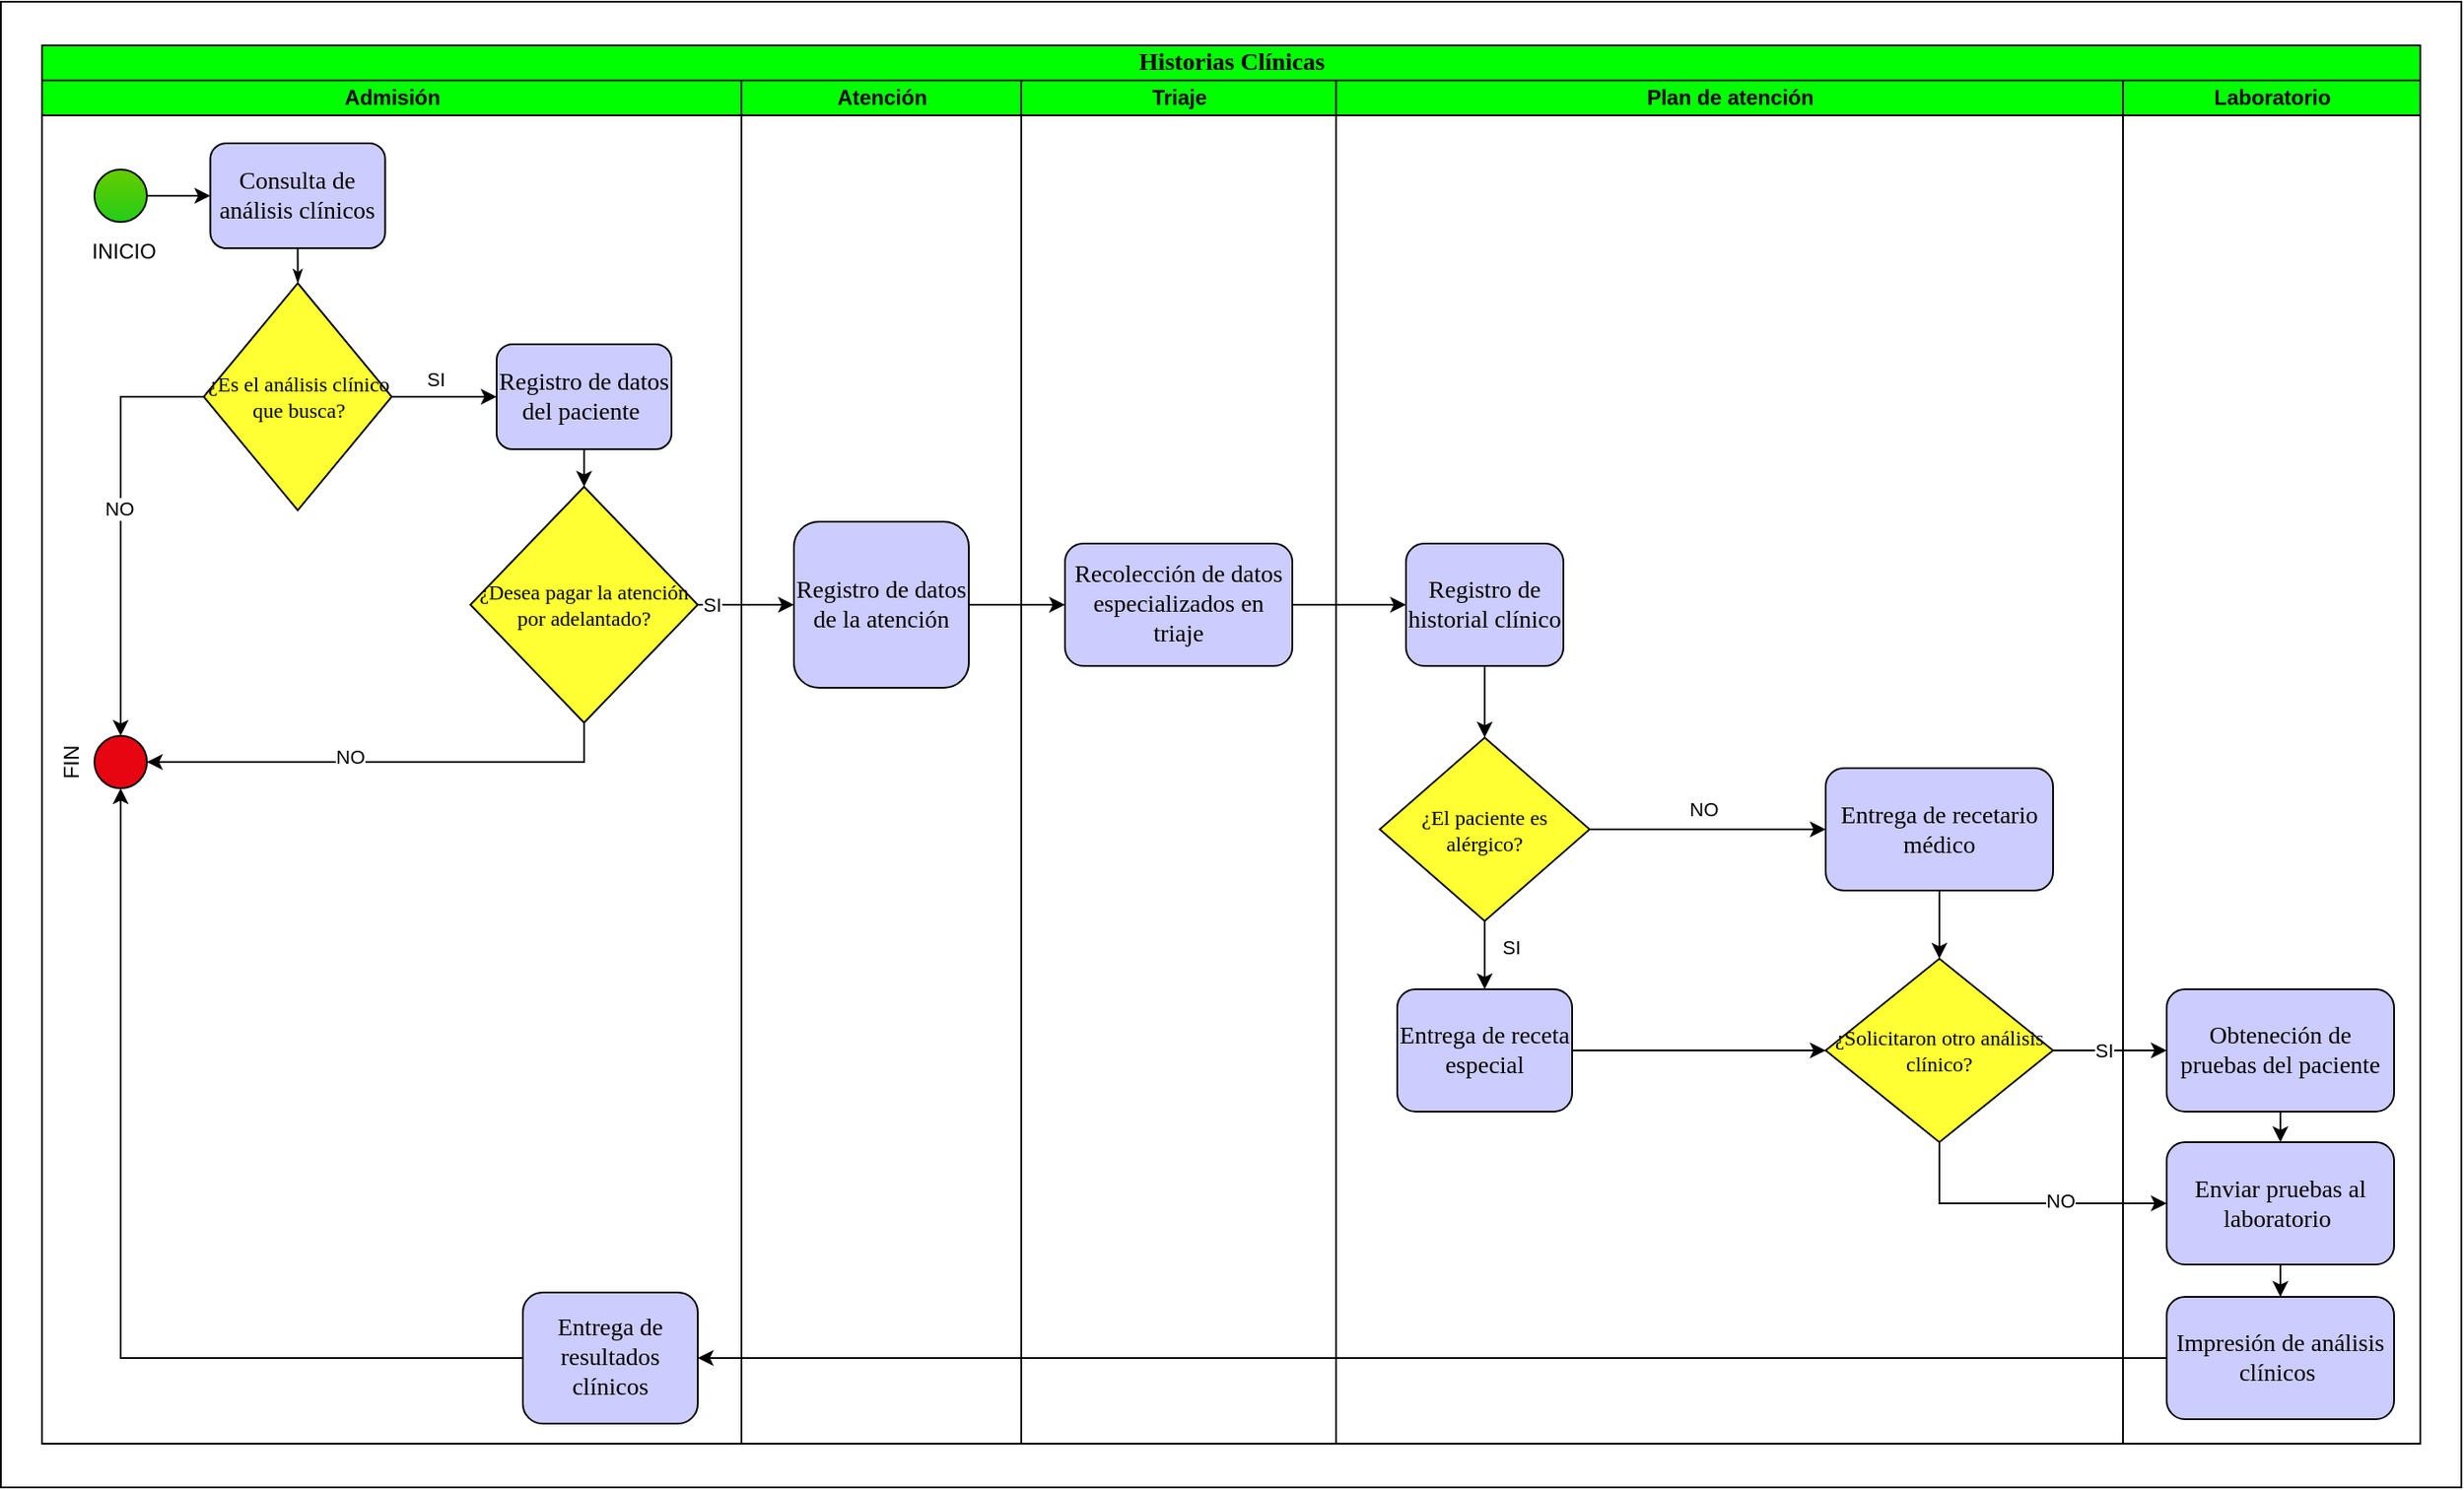 <mxfile version="24.8.3">
  <diagram name="Page-1" id="74e2e168-ea6b-b213-b513-2b3c1d86103e">
    <mxGraphModel dx="3056" dy="1872" grid="1" gridSize="10" guides="1" tooltips="1" connect="1" arrows="1" fold="1" page="1" pageScale="1" pageWidth="1100" pageHeight="850" background="none" math="0" shadow="0">
      <root>
        <mxCell id="0" />
        <mxCell id="1" parent="0" />
        <mxCell id="pPttMajYSx2huKxtnP8c-76" value="" style="group" vertex="1" connectable="0" parent="1">
          <mxGeometry x="-3.5" y="-21" width="1407" height="850" as="geometry" />
        </mxCell>
        <mxCell id="pPttMajYSx2huKxtnP8c-75" value="" style="rounded=0;whiteSpace=wrap;html=1;" vertex="1" parent="pPttMajYSx2huKxtnP8c-76">
          <mxGeometry width="1407" height="850" as="geometry" />
        </mxCell>
        <mxCell id="77e6c97f196da883-1" value="&lt;font style=&quot;font-size: 14px;&quot;&gt;Historias Clínicas&lt;/font&gt;" style="swimlane;html=1;childLayout=stackLayout;startSize=20;rounded=0;shadow=0;labelBackgroundColor=none;strokeWidth=1;fontFamily=Verdana;fontSize=8;align=center;fillColor=#00FF00;" parent="pPttMajYSx2huKxtnP8c-76" vertex="1">
          <mxGeometry x="23.5" y="25" width="1360" height="800" as="geometry" />
        </mxCell>
        <mxCell id="77e6c97f196da883-2" value="&lt;span style=&quot;&quot;&gt;Admisión&lt;/span&gt;" style="swimlane;html=1;startSize=20;fillColor=#00FF00;fontColor=default;labelBackgroundColor=none;" parent="77e6c97f196da883-1" vertex="1">
          <mxGeometry y="20" width="400" height="780" as="geometry" />
        </mxCell>
        <mxCell id="77e6c97f196da883-8" value="&lt;font style=&quot;font-size: 14px;&quot;&gt;Consulta de análisis clínicos&lt;/font&gt;" style="rounded=1;whiteSpace=wrap;html=1;shadow=0;labelBackgroundColor=none;strokeWidth=1;fontFamily=Verdana;fontSize=8;align=center;fillColor=#CCCCFF;" parent="77e6c97f196da883-2" vertex="1">
          <mxGeometry x="96.25" y="36" width="100" height="60" as="geometry" />
        </mxCell>
        <mxCell id="pPttMajYSx2huKxtnP8c-7" style="edgeStyle=orthogonalEdgeStyle;rounded=0;orthogonalLoop=1;jettySize=auto;html=1;" edge="1" parent="77e6c97f196da883-2" source="pPttMajYSx2huKxtnP8c-6" target="77e6c97f196da883-8">
          <mxGeometry relative="1" as="geometry" />
        </mxCell>
        <mxCell id="pPttMajYSx2huKxtnP8c-6" value="" style="ellipse;whiteSpace=wrap;html=1;gradientColor=#24cd18;fillColor=#66CC00;" vertex="1" parent="77e6c97f196da883-2">
          <mxGeometry x="30" y="51" width="30" height="30" as="geometry" />
        </mxCell>
        <mxCell id="pPttMajYSx2huKxtnP8c-8" value="INICIO" style="text;html=1;align=center;verticalAlign=middle;whiteSpace=wrap;rounded=0;" vertex="1" parent="77e6c97f196da883-2">
          <mxGeometry x="17" y="90" width="60" height="15" as="geometry" />
        </mxCell>
        <mxCell id="pPttMajYSx2huKxtnP8c-11" style="edgeStyle=orthogonalEdgeStyle;rounded=0;orthogonalLoop=1;jettySize=auto;html=1;entryX=0;entryY=0.5;entryDx=0;entryDy=0;exitX=1;exitY=0.5;exitDx=0;exitDy=0;" edge="1" parent="77e6c97f196da883-2" source="77e6c97f196da883-13" target="77e6c97f196da883-11">
          <mxGeometry relative="1" as="geometry">
            <Array as="points">
              <mxPoint x="230" y="181" />
              <mxPoint x="230" y="181" />
            </Array>
          </mxGeometry>
        </mxCell>
        <mxCell id="pPttMajYSx2huKxtnP8c-17" value="SI" style="edgeLabel;html=1;align=center;verticalAlign=middle;resizable=0;points=[];" vertex="1" connectable="0" parent="pPttMajYSx2huKxtnP8c-11">
          <mxGeometry x="-0.188" y="-4" relative="1" as="geometry">
            <mxPoint y="-14" as="offset" />
          </mxGeometry>
        </mxCell>
        <mxCell id="77e6c97f196da883-13" value="&lt;font style=&quot;font-size: 12px;&quot;&gt;¿Es el análisis clínico que busca?&lt;/font&gt;" style="rhombus;whiteSpace=wrap;html=1;rounded=0;shadow=0;labelBackgroundColor=none;strokeWidth=1;fontFamily=Verdana;fontSize=8;align=center;fillColor=#FFFF33;" parent="77e6c97f196da883-2" vertex="1">
          <mxGeometry x="92.5" y="116" width="107.5" height="130" as="geometry" />
        </mxCell>
        <mxCell id="77e6c97f196da883-29" style="edgeStyle=orthogonalEdgeStyle;rounded=1;html=1;labelBackgroundColor=none;startArrow=none;startFill=0;startSize=5;endArrow=classicThin;endFill=1;endSize=5;jettySize=auto;orthogonalLoop=1;strokeWidth=1;fontFamily=Verdana;fontSize=8;exitX=0.5;exitY=1;exitDx=0;exitDy=0;" parent="77e6c97f196da883-2" source="77e6c97f196da883-8" target="77e6c97f196da883-13" edge="1">
          <mxGeometry relative="1" as="geometry" />
        </mxCell>
        <mxCell id="pPttMajYSx2huKxtnP8c-73" style="edgeStyle=orthogonalEdgeStyle;rounded=0;orthogonalLoop=1;jettySize=auto;html=1;entryX=0.5;entryY=0;entryDx=0;entryDy=0;" edge="1" parent="77e6c97f196da883-2" source="77e6c97f196da883-11" target="pPttMajYSx2huKxtnP8c-19">
          <mxGeometry relative="1" as="geometry" />
        </mxCell>
        <mxCell id="77e6c97f196da883-11" value="&lt;font style=&quot;font-size: 14px;&quot;&gt;Registro de datos del paciente&amp;nbsp;&lt;/font&gt;" style="rounded=1;whiteSpace=wrap;html=1;shadow=0;labelBackgroundColor=none;strokeWidth=1;fontFamily=Verdana;fontSize=8;align=center;fillColor=#CCCCFF;" parent="77e6c97f196da883-2" vertex="1">
          <mxGeometry x="260" y="151" width="100" height="60" as="geometry" />
        </mxCell>
        <mxCell id="pPttMajYSx2huKxtnP8c-16" value="FIN" style="text;html=1;align=center;verticalAlign=middle;whiteSpace=wrap;rounded=0;rotation=-90;" vertex="1" parent="77e6c97f196da883-2">
          <mxGeometry x="-3" y="382.5" width="40" height="15" as="geometry" />
        </mxCell>
        <mxCell id="pPttMajYSx2huKxtnP8c-21" style="edgeStyle=orthogonalEdgeStyle;rounded=0;orthogonalLoop=1;jettySize=auto;html=1;exitX=0.5;exitY=1;exitDx=0;exitDy=0;entryX=1;entryY=0.5;entryDx=0;entryDy=0;" edge="1" parent="77e6c97f196da883-2" source="pPttMajYSx2huKxtnP8c-19" target="pPttMajYSx2huKxtnP8c-15">
          <mxGeometry relative="1" as="geometry">
            <mxPoint x="330" y="455" as="targetPoint" />
          </mxGeometry>
        </mxCell>
        <mxCell id="pPttMajYSx2huKxtnP8c-22" value="NO" style="edgeLabel;html=1;align=center;verticalAlign=middle;resizable=0;points=[];" vertex="1" connectable="0" parent="pPttMajYSx2huKxtnP8c-21">
          <mxGeometry x="0.15" y="-3" relative="1" as="geometry">
            <mxPoint as="offset" />
          </mxGeometry>
        </mxCell>
        <mxCell id="pPttMajYSx2huKxtnP8c-19" value="&lt;font style=&quot;font-size: 12px;&quot;&gt;¿Desea pagar la atención por adelantado?&lt;/font&gt;" style="rhombus;whiteSpace=wrap;html=1;rounded=0;shadow=0;labelBackgroundColor=none;strokeWidth=1;fontFamily=Verdana;fontSize=8;align=center;gradientColor=none;fillColor=#ffff33;" vertex="1" parent="77e6c97f196da883-2">
          <mxGeometry x="245" y="232.5" width="130" height="135" as="geometry" />
        </mxCell>
        <mxCell id="pPttMajYSx2huKxtnP8c-49" style="edgeStyle=orthogonalEdgeStyle;rounded=0;orthogonalLoop=1;jettySize=auto;html=1;entryX=0.5;entryY=1;entryDx=0;entryDy=0;" edge="1" parent="77e6c97f196da883-2" source="pPttMajYSx2huKxtnP8c-45" target="pPttMajYSx2huKxtnP8c-15">
          <mxGeometry relative="1" as="geometry">
            <mxPoint x="60" y="450" as="targetPoint" />
          </mxGeometry>
        </mxCell>
        <mxCell id="pPttMajYSx2huKxtnP8c-45" value="&lt;font style=&quot;font-size: 14px;&quot;&gt;Entrega de resultados clínicos&lt;/font&gt;" style="rounded=1;whiteSpace=wrap;html=1;shadow=0;labelBackgroundColor=none;strokeWidth=1;fontFamily=Verdana;fontSize=8;align=center;fillColor=#CCCCFF;" vertex="1" parent="77e6c97f196da883-2">
          <mxGeometry x="275" y="693.5" width="100" height="75" as="geometry" />
        </mxCell>
        <mxCell id="pPttMajYSx2huKxtnP8c-67" value="" style="edgeStyle=orthogonalEdgeStyle;rounded=0;orthogonalLoop=1;jettySize=auto;html=1;exitX=0;exitY=0.5;exitDx=0;exitDy=0;" edge="1" parent="77e6c97f196da883-2" source="77e6c97f196da883-13" target="pPttMajYSx2huKxtnP8c-15">
          <mxGeometry relative="1" as="geometry">
            <mxPoint x="80" y="439" as="targetPoint" />
            <mxPoint x="113" y="205" as="sourcePoint" />
          </mxGeometry>
        </mxCell>
        <mxCell id="pPttMajYSx2huKxtnP8c-68" value="NO" style="edgeLabel;html=1;align=center;verticalAlign=middle;resizable=0;points=[];" vertex="1" connectable="0" parent="pPttMajYSx2huKxtnP8c-67">
          <mxGeometry x="-0.081" y="-1" relative="1" as="geometry">
            <mxPoint as="offset" />
          </mxGeometry>
        </mxCell>
        <mxCell id="pPttMajYSx2huKxtnP8c-15" value="" style="ellipse;whiteSpace=wrap;html=1;fillColor=#e60510;" vertex="1" parent="77e6c97f196da883-2">
          <mxGeometry x="30" y="375" width="30" height="30" as="geometry" />
        </mxCell>
        <mxCell id="77e6c97f196da883-3" value="Atención" style="swimlane;html=1;startSize=20;fillColor=#00FF00;" parent="77e6c97f196da883-1" vertex="1">
          <mxGeometry x="400" y="20" width="160" height="780" as="geometry" />
        </mxCell>
        <mxCell id="pPttMajYSx2huKxtnP8c-24" value="&lt;font style=&quot;font-size: 14px;&quot;&gt;Registro de datos de la atención&lt;/font&gt;" style="rounded=1;whiteSpace=wrap;html=1;shadow=0;labelBackgroundColor=none;strokeWidth=1;fontFamily=Verdana;fontSize=8;align=center;fillColor=#CCCCFF;" vertex="1" parent="77e6c97f196da883-3">
          <mxGeometry x="30" y="252.5" width="100" height="95" as="geometry" />
        </mxCell>
        <mxCell id="77e6c97f196da883-4" value="Triaje" style="swimlane;html=1;startSize=20;fillColor=#00FF00;" parent="77e6c97f196da883-1" vertex="1">
          <mxGeometry x="560" y="20" width="180" height="780" as="geometry" />
        </mxCell>
        <mxCell id="77e6c97f196da883-12" value="&lt;font style=&quot;font-size: 14px;&quot;&gt;Recolección de datos especializados en triaje&lt;/font&gt;" style="rounded=1;whiteSpace=wrap;html=1;shadow=0;labelBackgroundColor=none;strokeWidth=1;fontFamily=Verdana;fontSize=8;align=center;fillColor=#CCCCFF;" parent="77e6c97f196da883-4" vertex="1">
          <mxGeometry x="25" y="265" width="130" height="70" as="geometry" />
        </mxCell>
        <mxCell id="77e6c97f196da883-5" value="Plan de atención" style="swimlane;html=1;startSize=20;fillColor=#00FF00;" parent="77e6c97f196da883-1" vertex="1">
          <mxGeometry x="740" y="20" width="450" height="780" as="geometry">
            <mxRectangle x="770" y="20" width="40" height="730" as="alternateBounds" />
          </mxGeometry>
        </mxCell>
        <mxCell id="pPttMajYSx2huKxtnP8c-27" value="&lt;font style=&quot;font-size: 14px;&quot;&gt;Entrega de recetario médico&lt;/font&gt;" style="rounded=1;whiteSpace=wrap;html=1;shadow=0;labelBackgroundColor=none;strokeWidth=1;fontFamily=Verdana;fontSize=8;align=center;fillColor=#CCCCFF;" vertex="1" parent="77e6c97f196da883-5">
          <mxGeometry x="280" y="393.5" width="130" height="70" as="geometry" />
        </mxCell>
        <mxCell id="pPttMajYSx2huKxtnP8c-30" value="&lt;span style=&quot;font-size: 12px;&quot;&gt;¿Solicitaron otro análisis clínico?&lt;/span&gt;" style="rhombus;whiteSpace=wrap;html=1;rounded=0;shadow=0;labelBackgroundColor=none;strokeWidth=1;fontFamily=Verdana;fontSize=8;align=center;fillColor=#ffff33;" vertex="1" parent="77e6c97f196da883-5">
          <mxGeometry x="280" y="502.5" width="130" height="105" as="geometry" />
        </mxCell>
        <mxCell id="pPttMajYSx2huKxtnP8c-31" style="edgeStyle=orthogonalEdgeStyle;rounded=0;orthogonalLoop=1;jettySize=auto;html=1;entryX=0.5;entryY=0;entryDx=0;entryDy=0;" edge="1" parent="77e6c97f196da883-5" source="pPttMajYSx2huKxtnP8c-27" target="pPttMajYSx2huKxtnP8c-30">
          <mxGeometry relative="1" as="geometry" />
        </mxCell>
        <mxCell id="pPttMajYSx2huKxtnP8c-54" style="edgeStyle=orthogonalEdgeStyle;rounded=0;orthogonalLoop=1;jettySize=auto;html=1;exitX=0.5;exitY=1;exitDx=0;exitDy=0;entryX=0.5;entryY=0;entryDx=0;entryDy=0;" edge="1" parent="77e6c97f196da883-5" source="pPttMajYSx2huKxtnP8c-34" target="pPttMajYSx2huKxtnP8c-53">
          <mxGeometry relative="1" as="geometry" />
        </mxCell>
        <mxCell id="pPttMajYSx2huKxtnP8c-34" value="&lt;font style=&quot;font-size: 14px;&quot;&gt;Registro de historial clínico&lt;/font&gt;" style="rounded=1;whiteSpace=wrap;html=1;shadow=0;labelBackgroundColor=none;strokeWidth=1;fontFamily=Verdana;fontSize=8;align=center;fillColor=#CCCCFF;" vertex="1" parent="77e6c97f196da883-5">
          <mxGeometry x="40" y="265" width="90" height="70" as="geometry" />
        </mxCell>
        <mxCell id="pPttMajYSx2huKxtnP8c-57" style="edgeStyle=orthogonalEdgeStyle;rounded=0;orthogonalLoop=1;jettySize=auto;html=1;exitX=0.5;exitY=1;exitDx=0;exitDy=0;entryX=0.5;entryY=0;entryDx=0;entryDy=0;" edge="1" parent="77e6c97f196da883-5" source="pPttMajYSx2huKxtnP8c-53" target="pPttMajYSx2huKxtnP8c-55">
          <mxGeometry relative="1" as="geometry" />
        </mxCell>
        <mxCell id="pPttMajYSx2huKxtnP8c-71" value="SI" style="edgeLabel;html=1;align=center;verticalAlign=middle;resizable=0;points=[];" vertex="1" connectable="0" parent="pPttMajYSx2huKxtnP8c-57">
          <mxGeometry x="0.067" y="1" relative="1" as="geometry">
            <mxPoint x="14" y="-6" as="offset" />
          </mxGeometry>
        </mxCell>
        <mxCell id="pPttMajYSx2huKxtnP8c-64" style="edgeStyle=orthogonalEdgeStyle;rounded=0;orthogonalLoop=1;jettySize=auto;html=1;entryX=0;entryY=0.5;entryDx=0;entryDy=0;" edge="1" parent="77e6c97f196da883-5" source="pPttMajYSx2huKxtnP8c-53" target="pPttMajYSx2huKxtnP8c-27">
          <mxGeometry relative="1" as="geometry" />
        </mxCell>
        <mxCell id="pPttMajYSx2huKxtnP8c-70" value="NO" style="edgeLabel;html=1;align=center;verticalAlign=middle;resizable=0;points=[];" vertex="1" connectable="0" parent="pPttMajYSx2huKxtnP8c-64">
          <mxGeometry x="0.113" y="-4" relative="1" as="geometry">
            <mxPoint x="-10" y="-16" as="offset" />
          </mxGeometry>
        </mxCell>
        <mxCell id="pPttMajYSx2huKxtnP8c-53" value="&lt;span style=&quot;font-size: 12px;&quot;&gt;¿El paciente es alérgico?&lt;/span&gt;" style="rhombus;whiteSpace=wrap;html=1;rounded=0;shadow=0;labelBackgroundColor=none;strokeWidth=1;fontFamily=Verdana;fontSize=8;align=center;fillColor=#ffff33;" vertex="1" parent="77e6c97f196da883-5">
          <mxGeometry x="25" y="376" width="120" height="105" as="geometry" />
        </mxCell>
        <mxCell id="pPttMajYSx2huKxtnP8c-65" style="edgeStyle=orthogonalEdgeStyle;rounded=0;orthogonalLoop=1;jettySize=auto;html=1;entryX=0;entryY=0.5;entryDx=0;entryDy=0;" edge="1" parent="77e6c97f196da883-5" source="pPttMajYSx2huKxtnP8c-55" target="pPttMajYSx2huKxtnP8c-30">
          <mxGeometry relative="1" as="geometry" />
        </mxCell>
        <mxCell id="pPttMajYSx2huKxtnP8c-55" value="&lt;font style=&quot;font-size: 14px;&quot;&gt;Entrega de receta especial&lt;/font&gt;" style="rounded=1;whiteSpace=wrap;html=1;shadow=0;labelBackgroundColor=none;strokeWidth=1;fontFamily=Verdana;fontSize=8;align=center;fillColor=#CCCCFF;" vertex="1" parent="77e6c97f196da883-5">
          <mxGeometry x="35" y="520" width="100" height="70" as="geometry" />
        </mxCell>
        <mxCell id="77e6c97f196da883-6" value="Laboratorio" style="swimlane;html=1;startSize=20;fillColor=#00FF00;" parent="77e6c97f196da883-1" vertex="1">
          <mxGeometry x="1190" y="20" width="170" height="780" as="geometry" />
        </mxCell>
        <mxCell id="pPttMajYSx2huKxtnP8c-33" value="&lt;font style=&quot;font-size: 14px;&quot;&gt;Obteneción de pruebas del paciente&lt;/font&gt;" style="rounded=1;whiteSpace=wrap;html=1;shadow=0;labelBackgroundColor=none;strokeWidth=1;fontFamily=Verdana;fontSize=8;align=center;fillColor=#CCCCFF;" vertex="1" parent="77e6c97f196da883-6">
          <mxGeometry x="25" y="520" width="130" height="70" as="geometry" />
        </mxCell>
        <mxCell id="pPttMajYSx2huKxtnP8c-48" style="edgeStyle=orthogonalEdgeStyle;rounded=0;orthogonalLoop=1;jettySize=auto;html=1;" edge="1" parent="77e6c97f196da883-6" source="pPttMajYSx2huKxtnP8c-40" target="pPttMajYSx2huKxtnP8c-46">
          <mxGeometry relative="1" as="geometry" />
        </mxCell>
        <mxCell id="pPttMajYSx2huKxtnP8c-40" value="&lt;span style=&quot;font-size: 14px;&quot;&gt;Enviar pruebas al laboratorio&amp;nbsp;&lt;/span&gt;" style="rounded=1;whiteSpace=wrap;html=1;shadow=0;labelBackgroundColor=none;strokeWidth=1;fontFamily=Verdana;fontSize=8;align=center;fillColor=#CCCCFF;" vertex="1" parent="77e6c97f196da883-6">
          <mxGeometry x="25" y="607.5" width="130" height="70" as="geometry" />
        </mxCell>
        <mxCell id="pPttMajYSx2huKxtnP8c-41" style="edgeStyle=orthogonalEdgeStyle;rounded=0;orthogonalLoop=1;jettySize=auto;html=1;exitX=0.5;exitY=1;exitDx=0;exitDy=0;entryX=0.5;entryY=0;entryDx=0;entryDy=0;" edge="1" parent="77e6c97f196da883-6" source="pPttMajYSx2huKxtnP8c-33" target="pPttMajYSx2huKxtnP8c-40">
          <mxGeometry relative="1" as="geometry" />
        </mxCell>
        <mxCell id="pPttMajYSx2huKxtnP8c-46" value="&lt;span style=&quot;font-size: 14px;&quot;&gt;Impresión de análisis clínicos&amp;nbsp;&lt;/span&gt;" style="rounded=1;whiteSpace=wrap;html=1;shadow=0;labelBackgroundColor=none;strokeWidth=1;fontFamily=Verdana;fontSize=8;align=center;fillColor=#CCCCFF;" vertex="1" parent="77e6c97f196da883-6">
          <mxGeometry x="25" y="696" width="130" height="70" as="geometry" />
        </mxCell>
        <mxCell id="pPttMajYSx2huKxtnP8c-23" style="edgeStyle=orthogonalEdgeStyle;rounded=0;orthogonalLoop=1;jettySize=auto;html=1;" edge="1" parent="77e6c97f196da883-1" source="pPttMajYSx2huKxtnP8c-19" target="pPttMajYSx2huKxtnP8c-24">
          <mxGeometry relative="1" as="geometry">
            <mxPoint x="500" y="340" as="targetPoint" />
          </mxGeometry>
        </mxCell>
        <mxCell id="pPttMajYSx2huKxtnP8c-25" value="SI" style="edgeLabel;html=1;align=center;verticalAlign=middle;resizable=0;points=[];" vertex="1" connectable="0" parent="pPttMajYSx2huKxtnP8c-23">
          <mxGeometry x="-0.704" relative="1" as="geometry">
            <mxPoint as="offset" />
          </mxGeometry>
        </mxCell>
        <mxCell id="pPttMajYSx2huKxtnP8c-26" style="edgeStyle=orthogonalEdgeStyle;rounded=0;orthogonalLoop=1;jettySize=auto;html=1;exitX=1;exitY=0.5;exitDx=0;exitDy=0;" edge="1" parent="77e6c97f196da883-1" source="pPttMajYSx2huKxtnP8c-24" target="77e6c97f196da883-12">
          <mxGeometry relative="1" as="geometry" />
        </mxCell>
        <mxCell id="pPttMajYSx2huKxtnP8c-35" style="edgeStyle=orthogonalEdgeStyle;rounded=0;orthogonalLoop=1;jettySize=auto;html=1;entryX=0;entryY=0.5;entryDx=0;entryDy=0;" edge="1" parent="77e6c97f196da883-1" source="77e6c97f196da883-12" target="pPttMajYSx2huKxtnP8c-34">
          <mxGeometry relative="1" as="geometry" />
        </mxCell>
        <mxCell id="pPttMajYSx2huKxtnP8c-38" style="edgeStyle=orthogonalEdgeStyle;rounded=0;orthogonalLoop=1;jettySize=auto;html=1;entryX=0;entryY=0.5;entryDx=0;entryDy=0;" edge="1" parent="77e6c97f196da883-1" source="pPttMajYSx2huKxtnP8c-30" target="pPttMajYSx2huKxtnP8c-33">
          <mxGeometry relative="1" as="geometry" />
        </mxCell>
        <mxCell id="pPttMajYSx2huKxtnP8c-42" value="SI" style="edgeLabel;html=1;align=center;verticalAlign=middle;resizable=0;points=[];" vertex="1" connectable="0" parent="pPttMajYSx2huKxtnP8c-38">
          <mxGeometry x="-0.118" relative="1" as="geometry">
            <mxPoint as="offset" />
          </mxGeometry>
        </mxCell>
        <mxCell id="pPttMajYSx2huKxtnP8c-39" style="edgeStyle=orthogonalEdgeStyle;rounded=0;orthogonalLoop=1;jettySize=auto;html=1;entryX=0;entryY=0.5;entryDx=0;entryDy=0;exitX=0.5;exitY=1;exitDx=0;exitDy=0;" edge="1" parent="77e6c97f196da883-1" source="pPttMajYSx2huKxtnP8c-30" target="pPttMajYSx2huKxtnP8c-40">
          <mxGeometry relative="1" as="geometry">
            <mxPoint x="1130" y="665" as="targetPoint" />
          </mxGeometry>
        </mxCell>
        <mxCell id="pPttMajYSx2huKxtnP8c-43" value="NO" style="edgeLabel;html=1;align=center;verticalAlign=middle;resizable=0;points=[];" vertex="1" connectable="0" parent="pPttMajYSx2huKxtnP8c-39">
          <mxGeometry x="0.261" y="2" relative="1" as="geometry">
            <mxPoint as="offset" />
          </mxGeometry>
        </mxCell>
        <mxCell id="pPttMajYSx2huKxtnP8c-44" style="edgeStyle=orthogonalEdgeStyle;rounded=0;orthogonalLoop=1;jettySize=auto;html=1;entryX=1;entryY=0.5;entryDx=0;entryDy=0;exitX=0;exitY=0.5;exitDx=0;exitDy=0;" edge="1" parent="77e6c97f196da883-1" source="pPttMajYSx2huKxtnP8c-46" target="pPttMajYSx2huKxtnP8c-45">
          <mxGeometry relative="1" as="geometry">
            <mxPoint x="316.364" y="720" as="targetPoint" />
            <mxPoint x="1140" y="708" as="sourcePoint" />
          </mxGeometry>
        </mxCell>
      </root>
    </mxGraphModel>
  </diagram>
</mxfile>
